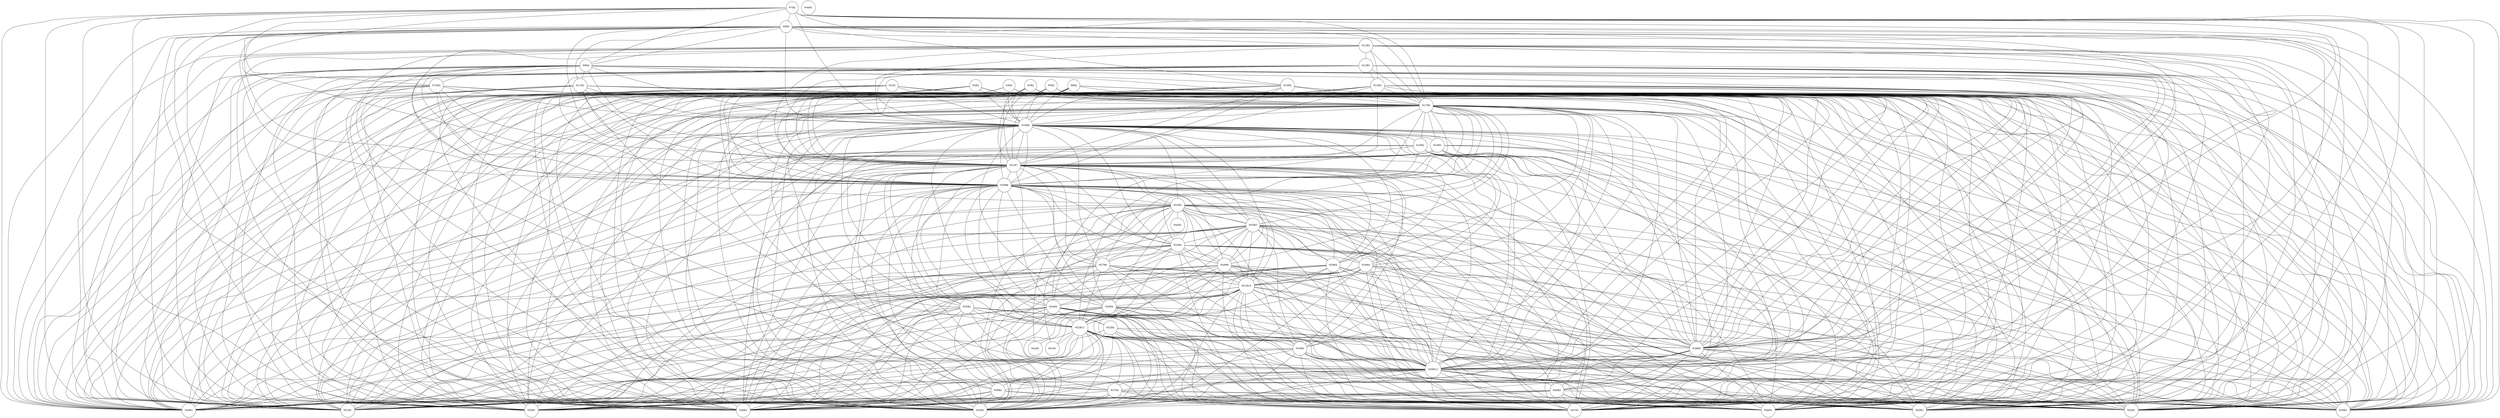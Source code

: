 graph ig {
    node [shape = circle];
    N1R2;
    N2R2;
    N3R2;
    N4R2;
    N5R2;
    N6R2;
    N7R2;
    N8R3;
    N9R4;
    N10R2;
    N11R2;
    N12R2;
    N13R3;
    N14R4;
    N15R2;
    N17R5;
    N16R6;
    N19R2;
    N18R2;
    N21R7;
    N20R8;
    N23R2;
    N22R2;
    N25R3;
    N24R4;
    N27R9;
    N26R9;
    N29R4;
    N28R4;
    N31R10;
    N30R4;
    N34R4;
    N35R2;
    N32R11;
    N33R4;
    N38R9;
    N39R12;
    N36R2;
    N37R2;
    N42R1;
    N43R1;
    N40R2;
    N41R1;
    N46R1;
    N47R1;
    N44R1;
    N45R1;
    N51R1;
    N50R1;
    N49R1;
    N48R1;
    N54R1;
    N53R1;
    N52R1;
    N1R2 -- N48R1;
    N1R2 -- N53R1;
    N1R2 -- N49R1;
    N1R2 -- N54R1;
    N1R2 -- N51R1;
    N1R2 -- N52R1;
    N1R2 -- N50R1;
    N1R2 -- N47R1;
    N1R2 -- N46R1;
    N1R2 -- N17R5;
    N1R2 -- N16R6;
    N1R2 -- N21R7;
    N1R2 -- N20R8;
    N1R2 -- N38R9;
    N1R2 -- N39R12;
    N1R2 -- N45R1;
    N2R2 -- N48R1;
    N2R2 -- N53R1;
    N2R2 -- N49R1;
    N2R2 -- N54R1;
    N2R2 -- N51R1;
    N2R2 -- N52R1;
    N2R2 -- N50R1;
    N2R2 -- N47R1;
    N2R2 -- N46R1;
    N2R2 -- N17R5;
    N2R2 -- N16R6;
    N2R2 -- N21R7;
    N2R2 -- N20R8;
    N2R2 -- N38R9;
    N2R2 -- N39R12;
    N2R2 -- N45R1;
    N3R2 -- N48R1;
    N3R2 -- N53R1;
    N3R2 -- N49R1;
    N3R2 -- N54R1;
    N3R2 -- N51R1;
    N3R2 -- N52R1;
    N3R2 -- N50R1;
    N3R2 -- N47R1;
    N3R2 -- N46R1;
    N3R2 -- N17R5;
    N3R2 -- N16R6;
    N3R2 -- N21R7;
    N3R2 -- N20R8;
    N3R2 -- N38R9;
    N3R2 -- N39R12;
    N3R2 -- N45R1;
    N4R2 -- N48R1;
    N4R2 -- N53R1;
    N4R2 -- N49R1;
    N4R2 -- N54R1;
    N4R2 -- N51R1;
    N4R2 -- N52R1;
    N4R2 -- N50R1;
    N4R2 -- N47R1;
    N4R2 -- N46R1;
    N4R2 -- N17R5;
    N4R2 -- N16R6;
    N4R2 -- N21R7;
    N4R2 -- N20R8;
    N4R2 -- N38R9;
    N4R2 -- N39R12;
    N4R2 -- N45R1;
    N5R2 -- N48R1;
    N5R2 -- N53R1;
    N5R2 -- N49R1;
    N5R2 -- N54R1;
    N5R2 -- N51R1;
    N5R2 -- N52R1;
    N5R2 -- N50R1;
    N5R2 -- N47R1;
    N5R2 -- N46R1;
    N5R2 -- N17R5;
    N5R2 -- N16R6;
    N5R2 -- N21R7;
    N5R2 -- N20R8;
    N5R2 -- N38R9;
    N5R2 -- N39R12;
    N5R2 -- N45R1;
    N6R2 -- N48R1;
    N6R2 -- N53R1;
    N6R2 -- N49R1;
    N6R2 -- N51R1;
    N6R2 -- N52R1;
    N6R2 -- N50R1;
    N6R2 -- N54R1;
    N6R2 -- N47R1;
    N6R2 -- N46R1;
    N6R2 -- N17R5;
    N6R2 -- N16R6;
    N6R2 -- N21R7;
    N6R2 -- N20R8;
    N6R2 -- N38R9;
    N6R2 -- N39R12;
    N6R2 -- N45R1;
    N7R2 -- N48R1;
    N7R2 -- N49R1;
    N7R2 -- N51R1;
    N7R2 -- N50R1;
    N7R2 -- N53R1;
    N7R2 -- N54R1;
    N7R2 -- N52R1;
    N7R2 -- N47R1;
    N7R2 -- N46R1;
    N7R2 -- N8R3;
    N7R2 -- N9R4;
    N7R2 -- N17R5;
    N7R2 -- N16R6;
    N7R2 -- N21R7;
    N7R2 -- N20R8;
    N7R2 -- N38R9;
    N7R2 -- N39R12;
    N7R2 -- N45R1;
    N8R3 -- N48R1;
    N8R3 -- N47R1;
    N8R3 -- N49R1;
    N8R3 -- N46R1;
    N8R3 -- N51R1;
    N8R3 -- N52R1;
    N8R3 -- N50R1;
    N8R3 -- N53R1;
    N8R3 -- N54R1;
    N8R3 -- N9R4;
    N8R3 -- N10R2;
    N8R3 -- N11R2;
    N8R3 -- N12R2;
    N8R3 -- N15R2;
    N8R3 -- N17R5;
    N8R3 -- N16R6;
    N8R3 -- N21R7;
    N8R3 -- N20R8;
    N8R3 -- N38R9;
    N8R3 -- N39R12;
    N8R3 -- N45R1;
    N9R4 -- N48R1;
    N9R4 -- N47R1;
    N9R4 -- N49R1;
    N9R4 -- N46R1;
    N9R4 -- N51R1;
    N9R4 -- N52R1;
    N9R4 -- N50R1;
    N9R4 -- N53R1;
    N9R4 -- N54R1;
    N9R4 -- N10R2;
    N9R4 -- N11R2;
    N9R4 -- N15R2;
    N9R4 -- N17R5;
    N9R4 -- N16R6;
    N9R4 -- N21R7;
    N9R4 -- N20R8;
    N9R4 -- N23R2;
    N9R4 -- N38R9;
    N9R4 -- N39R12;
    N9R4 -- N45R1;
    N10R2 -- N48R1;
    N10R2 -- N47R1;
    N10R2 -- N49R1;
    N10R2 -- N46R1;
    N10R2 -- N51R1;
    N10R2 -- N50R1;
    N10R2 -- N53R1;
    N10R2 -- N54R1;
    N10R2 -- N52R1;
    N10R2 -- N17R5;
    N10R2 -- N16R6;
    N10R2 -- N21R7;
    N10R2 -- N20R8;
    N10R2 -- N38R9;
    N10R2 -- N39R12;
    N10R2 -- N45R1;
    N11R2 -- N48R1;
    N11R2 -- N46R1;
    N11R2 -- N47R1;
    N11R2 -- N50R1;
    N11R2 -- N49R1;
    N11R2 -- N53R1;
    N11R2 -- N54R1;
    N11R2 -- N51R1;
    N11R2 -- N52R1;
    N11R2 -- N17R5;
    N11R2 -- N16R6;
    N11R2 -- N21R7;
    N11R2 -- N20R8;
    N11R2 -- N38R9;
    N11R2 -- N39R12;
    N11R2 -- N45R1;
    N12R2 -- N46R1;
    N12R2 -- N48R1;
    N12R2 -- N53R1;
    N12R2 -- N47R1;
    N12R2 -- N49R1;
    N12R2 -- N54R1;
    N12R2 -- N51R1;
    N12R2 -- N52R1;
    N12R2 -- N50R1;
    N12R2 -- N13R3;
    N12R2 -- N14R4;
    N12R2 -- N17R5;
    N12R2 -- N16R6;
    N12R2 -- N21R7;
    N12R2 -- N20R8;
    N12R2 -- N38R9;
    N12R2 -- N39R12;
    N12R2 -- N45R1;
    N13R3 -- N48R1;
    N13R3 -- N53R1;
    N13R3 -- N47R1;
    N13R3 -- N49R1;
    N13R3 -- N54R1;
    N13R3 -- N46R1;
    N13R3 -- N51R1;
    N13R3 -- N52R1;
    N13R3 -- N50R1;
    N13R3 -- N14R4;
    N13R3 -- N17R5;
    N13R3 -- N16R6;
    N13R3 -- N21R7;
    N13R3 -- N20R8;
    N13R3 -- N38R9;
    N13R3 -- N39R12;
    N13R3 -- N45R1;
    N14R4 -- N48R1;
    N14R4 -- N53R1;
    N14R4 -- N47R1;
    N14R4 -- N49R1;
    N14R4 -- N54R1;
    N14R4 -- N46R1;
    N14R4 -- N51R1;
    N14R4 -- N52R1;
    N14R4 -- N50R1;
    N14R4 -- N17R5;
    N14R4 -- N16R6;
    N14R4 -- N21R7;
    N14R4 -- N20R8;
    N14R4 -- N38R9;
    N14R4 -- N39R12;
    N14R4 -- N45R1;
    N15R2 -- N48R1;
    N15R2 -- N46R1;
    N15R2 -- N47R1;
    N15R2 -- N49R1;
    N15R2 -- N53R1;
    N15R2 -- N54R1;
    N15R2 -- N51R1;
    N15R2 -- N52R1;
    N15R2 -- N50R1;
    N15R2 -- N17R5;
    N15R2 -- N16R6;
    N15R2 -- N21R7;
    N15R2 -- N20R8;
    N15R2 -- N39R12;
    N15R2 -- N45R1;
    N17R5 -- N46R1;
    N17R5 -- N48R1;
    N17R5 -- N51R1;
    N17R5 -- N53R1;
    N17R5 -- N47R1;
    N17R5 -- N49R1;
    N17R5 -- N54R1;
    N17R5 -- N52R1;
    N17R5 -- N50R1;
    N17R5 -- N16R6;
    N17R5 -- N19R2;
    N17R5 -- N18R2;
    N17R5 -- N21R7;
    N17R5 -- N20R8;
    N17R5 -- N23R2;
    N17R5 -- N25R3;
    N17R5 -- N24R4;
    N17R5 -- N27R9;
    N17R5 -- N26R9;
    N17R5 -- N29R4;
    N17R5 -- N28R4;
    N17R5 -- N31R10;
    N17R5 -- N30R4;
    N17R5 -- N34R4;
    N17R5 -- N35R2;
    N17R5 -- N32R11;
    N17R5 -- N33R4;
    N17R5 -- N38R9;
    N17R5 -- N39R12;
    N17R5 -- N36R2;
    N17R5 -- N37R2;
    N17R5 -- N40R2;
    N17R5 -- N45R1;
    N16R6 -- N46R1;
    N16R6 -- N48R1;
    N16R6 -- N51R1;
    N16R6 -- N53R1;
    N16R6 -- N47R1;
    N16R6 -- N49R1;
    N16R6 -- N54R1;
    N16R6 -- N52R1;
    N16R6 -- N50R1;
    N16R6 -- N19R2;
    N16R6 -- N18R2;
    N16R6 -- N21R7;
    N16R6 -- N20R8;
    N16R6 -- N23R2;
    N16R6 -- N25R3;
    N16R6 -- N24R4;
    N16R6 -- N27R9;
    N16R6 -- N26R9;
    N16R6 -- N29R4;
    N16R6 -- N28R4;
    N16R6 -- N31R10;
    N16R6 -- N30R4;
    N16R6 -- N34R4;
    N16R6 -- N35R2;
    N16R6 -- N32R11;
    N16R6 -- N33R4;
    N16R6 -- N38R9;
    N16R6 -- N39R12;
    N16R6 -- N36R2;
    N16R6 -- N37R2;
    N16R6 -- N40R2;
    N16R6 -- N45R1;
    N19R2 -- N46R1;
    N19R2 -- N48R1;
    N19R2 -- N53R1;
    N19R2 -- N47R1;
    N19R2 -- N49R1;
    N19R2 -- N54R1;
    N19R2 -- N51R1;
    N19R2 -- N52R1;
    N19R2 -- N50R1;
    N19R2 -- N21R7;
    N19R2 -- N20R8;
    N19R2 -- N38R9;
    N19R2 -- N39R12;
    N19R2 -- N45R1;
    N18R2 -- N46R1;
    N18R2 -- N48R1;
    N18R2 -- N51R1;
    N18R2 -- N53R1;
    N18R2 -- N47R1;
    N18R2 -- N49R1;
    N18R2 -- N54R1;
    N18R2 -- N52R1;
    N18R2 -- N50R1;
    N18R2 -- N21R7;
    N18R2 -- N20R8;
    N18R2 -- N38R9;
    N18R2 -- N39R12;
    N18R2 -- N45R1;
    N21R7 -- N48R1;
    N21R7 -- N46R1;
    N21R7 -- N51R1;
    N21R7 -- N53R1;
    N21R7 -- N47R1;
    N21R7 -- N49R1;
    N21R7 -- N20R8;
    N21R7 -- N23R2;
    N21R7 -- N22R2;
    N21R7 -- N25R3;
    N21R7 -- N24R4;
    N21R7 -- N27R9;
    N21R7 -- N26R9;
    N21R7 -- N29R4;
    N21R7 -- N28R4;
    N21R7 -- N31R10;
    N21R7 -- N30R4;
    N21R7 -- N34R4;
    N21R7 -- N35R2;
    N21R7 -- N32R11;
    N21R7 -- N33R4;
    N21R7 -- N38R9;
    N21R7 -- N39R12;
    N21R7 -- N36R2;
    N21R7 -- N37R2;
    N21R7 -- N40R2;
    N21R7 -- N45R1;
    N20R8 -- N47R1;
    N20R8 -- N48R1;
    N20R8 -- N46R1;
    N20R8 -- N51R1;
    N20R8 -- N53R1;
    N20R8 -- N49R1;
    N20R8 -- N23R2;
    N20R8 -- N22R2;
    N20R8 -- N25R3;
    N20R8 -- N24R4;
    N20R8 -- N27R9;
    N20R8 -- N26R9;
    N20R8 -- N29R4;
    N20R8 -- N28R4;
    N20R8 -- N31R10;
    N20R8 -- N30R4;
    N20R8 -- N34R4;
    N20R8 -- N35R2;
    N20R8 -- N32R11;
    N20R8 -- N33R4;
    N20R8 -- N38R9;
    N20R8 -- N39R12;
    N20R8 -- N36R2;
    N20R8 -- N37R2;
    N20R8 -- N40R2;
    N20R8 -- N45R1;
    N23R2 -- N46R1;
    N23R2 -- N48R1;
    N23R2 -- N47R1;
    N23R2 -- N49R1;
    N23R2 -- N53R1;
    N23R2 -- N54R1;
    N23R2 -- N51R1;
    N23R2 -- N52R1;
    N23R2 -- N50R1;
    N23R2 -- N25R3;
    N23R2 -- N24R4;
    N23R2 -- N27R9;
    N23R2 -- N26R9;
    N23R2 -- N29R4;
    N23R2 -- N28R4;
    N23R2 -- N31R10;
    N23R2 -- N30R4;
    N23R2 -- N34R4;
    N23R2 -- N32R11;
    N23R2 -- N33R4;
    N23R2 -- N38R9;
    N23R2 -- N39R12;
    N23R2 -- N45R1;
    N23R2 -- N41R1;
    N23R2 -- N43R1;
    N23R2 -- N42R1;
    N22R2 -- N48R1;
    N22R2 -- N46R1;
    N22R2 -- N51R1;
    N22R2 -- N53R1;
    N22R2 -- N47R1;
    N22R2 -- N49R1;
    N22R2 -- N38R9;
    N22R2 -- N39R12;
    N22R2 -- N45R1;
    N25R3 -- N46R1;
    N25R3 -- N48R1;
    N25R3 -- N47R1;
    N25R3 -- N49R1;
    N25R3 -- N53R1;
    N25R3 -- N54R1;
    N25R3 -- N51R1;
    N25R3 -- N52R1;
    N25R3 -- N50R1;
    N25R3 -- N24R4;
    N25R3 -- N27R9;
    N25R3 -- N26R9;
    N25R3 -- N29R4;
    N25R3 -- N28R4;
    N25R3 -- N31R10;
    N25R3 -- N30R4;
    N25R3 -- N34R4;
    N25R3 -- N32R11;
    N25R3 -- N33R4;
    N25R3 -- N38R9;
    N25R3 -- N39R12;
    N25R3 -- N45R1;
    N24R4 -- N46R1;
    N24R4 -- N48R1;
    N24R4 -- N47R1;
    N24R4 -- N49R1;
    N24R4 -- N53R1;
    N24R4 -- N54R1;
    N24R4 -- N51R1;
    N24R4 -- N52R1;
    N24R4 -- N50R1;
    N24R4 -- N27R9;
    N24R4 -- N26R9;
    N24R4 -- N31R10;
    N24R4 -- N32R11;
    N24R4 -- N38R9;
    N24R4 -- N39R12;
    N24R4 -- N45R1;
    N27R9 -- N46R1;
    N27R9 -- N48R1;
    N27R9 -- N47R1;
    N27R9 -- N49R1;
    N27R9 -- N53R1;
    N27R9 -- N54R1;
    N27R9 -- N51R1;
    N27R9 -- N52R1;
    N27R9 -- N50R1;
    N27R9 -- N31R10;
    N27R9 -- N32R11;
    N27R9 -- N39R12;
    N27R9 -- N45R1;
    N26R9 -- N46R1;
    N26R9 -- N48R1;
    N26R9 -- N47R1;
    N26R9 -- N49R1;
    N26R9 -- N53R1;
    N26R9 -- N54R1;
    N26R9 -- N51R1;
    N26R9 -- N52R1;
    N26R9 -- N50R1;
    N26R9 -- N31R10;
    N26R9 -- N32R11;
    N26R9 -- N39R12;
    N26R9 -- N45R1;
    N29R4 -- N46R1;
    N29R4 -- N48R1;
    N29R4 -- N47R1;
    N29R4 -- N49R1;
    N29R4 -- N53R1;
    N29R4 -- N54R1;
    N29R4 -- N51R1;
    N29R4 -- N52R1;
    N29R4 -- N50R1;
    N29R4 -- N31R10;
    N29R4 -- N32R11;
    N29R4 -- N39R12;
    N29R4 -- N45R1;
    N28R4 -- N46R1;
    N28R4 -- N48R1;
    N28R4 -- N47R1;
    N28R4 -- N49R1;
    N28R4 -- N53R1;
    N28R4 -- N54R1;
    N28R4 -- N51R1;
    N28R4 -- N52R1;
    N28R4 -- N50R1;
    N28R4 -- N31R10;
    N28R4 -- N32R11;
    N28R4 -- N39R12;
    N28R4 -- N45R1;
    N31R10 -- N46R1;
    N31R10 -- N48R1;
    N31R10 -- N47R1;
    N31R10 -- N49R1;
    N31R10 -- N53R1;
    N31R10 -- N54R1;
    N31R10 -- N51R1;
    N31R10 -- N52R1;
    N31R10 -- N50R1;
    N31R10 -- N30R4;
    N31R10 -- N34R4;
    N31R10 -- N32R11;
    N31R10 -- N33R4;
    N31R10 -- N38R9;
    N31R10 -- N39R12;
    N31R10 -- N45R1;
    N31R10 -- N41R1;
    N30R4 -- N46R1;
    N30R4 -- N48R1;
    N30R4 -- N47R1;
    N30R4 -- N49R1;
    N30R4 -- N53R1;
    N30R4 -- N54R1;
    N30R4 -- N51R1;
    N30R4 -- N52R1;
    N30R4 -- N50R1;
    N30R4 -- N32R11;
    N30R4 -- N39R12;
    N30R4 -- N45R1;
    N34R4 -- N46R1;
    N34R4 -- N48R1;
    N34R4 -- N47R1;
    N34R4 -- N53R1;
    N34R4 -- N49R1;
    N34R4 -- N54R1;
    N34R4 -- N51R1;
    N34R4 -- N52R1;
    N34R4 -- N50R1;
    N34R4 -- N32R11;
    N34R4 -- N39R12;
    N34R4 -- N45R1;
    N35R2 -- N48R1;
    N35R2 -- N46R1;
    N35R2 -- N47R1;
    N35R2 -- N53R1;
    N35R2 -- N49R1;
    N35R2 -- N54R1;
    N35R2 -- N51R1;
    N35R2 -- N52R1;
    N35R2 -- N50R1;
    N35R2 -- N32R11;
    N35R2 -- N39R12;
    N35R2 -- N45R1;
    N32R11 -- N46R1;
    N32R11 -- N48R1;
    N32R11 -- N47R1;
    N32R11 -- N49R1;
    N32R11 -- N53R1;
    N32R11 -- N54R1;
    N32R11 -- N51R1;
    N32R11 -- N52R1;
    N32R11 -- N50R1;
    N32R11 -- N33R4;
    N32R11 -- N38R9;
    N32R11 -- N39R12;
    N32R11 -- N36R2;
    N32R11 -- N37R2;
    N32R11 -- N45R1;
    N32R11 -- N41R1;
    N32R11 -- N42R1;
    N33R4 -- N46R1;
    N33R4 -- N48R1;
    N33R4 -- N47R1;
    N33R4 -- N49R1;
    N33R4 -- N53R1;
    N33R4 -- N54R1;
    N33R4 -- N51R1;
    N33R4 -- N52R1;
    N33R4 -- N50R1;
    N33R4 -- N39R12;
    N33R4 -- N45R1;
    N38R9 -- N48R1;
    N38R9 -- N53R1;
    N38R9 -- N47R1;
    N38R9 -- N49R1;
    N38R9 -- N54R1;
    N38R9 -- N46R1;
    N38R9 -- N51R1;
    N38R9 -- N52R1;
    N38R9 -- N50R1;
    N38R9 -- N39R12;
    N38R9 -- N40R2;
    N38R9 -- N45R1;
    N39R12 -- N48R1;
    N39R12 -- N53R1;
    N39R12 -- N47R1;
    N39R12 -- N49R1;
    N39R12 -- N54R1;
    N39R12 -- N46R1;
    N39R12 -- N51R1;
    N39R12 -- N52R1;
    N39R12 -- N50R1;
    N39R12 -- N36R2;
    N39R12 -- N37R2;
    N39R12 -- N40R2;
    N39R12 -- N45R1;
    N36R2 -- N48R1;
    N36R2 -- N46R1;
    N36R2 -- N53R1;
    N36R2 -- N47R1;
    N36R2 -- N49R1;
    N36R2 -- N54R1;
    N36R2 -- N51R1;
    N36R2 -- N52R1;
    N36R2 -- N50R1;
    N36R2 -- N45R1;
    N37R2 -- N48R1;
    N37R2 -- N53R1;
    N37R2 -- N47R1;
    N37R2 -- N49R1;
    N37R2 -- N54R1;
    N37R2 -- N46R1;
    N37R2 -- N51R1;
    N37R2 -- N52R1;
    N37R2 -- N50R1;
    N37R2 -- N45R1;
    N40R2 -- N48R1;
    N40R2 -- N53R1;
    N40R2 -- N47R1;
    N40R2 -- N49R1;
    N40R2 -- N54R1;
    N40R2 -- N46R1;
    N40R2 -- N51R1;
    N40R2 -- N52R1;
    N40R2 -- N50R1;
    N40R2 -- N45R1;
}

